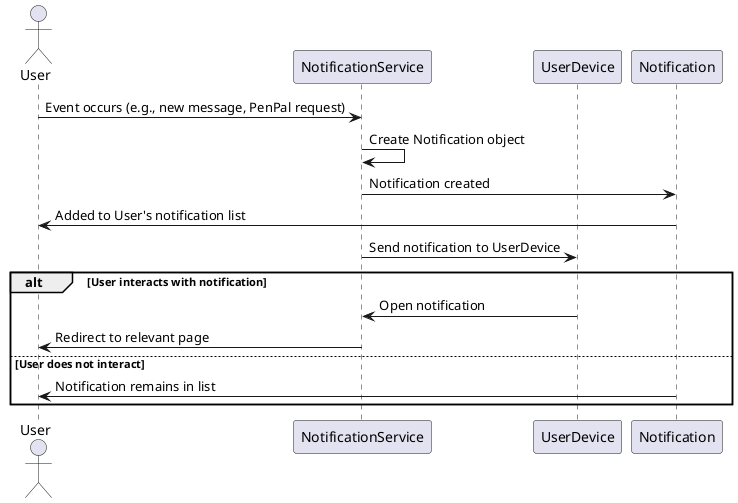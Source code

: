 @startuml
'https://plantuml.com/sequence-diagram

actor User
participant NotificationService
participant UserDevice
participant Notification

User -> NotificationService: Event occurs (e.g., new message, PenPal request)
NotificationService -> NotificationService: Create Notification object
NotificationService -> Notification: Notification created
Notification -> User: Added to User's notification list
NotificationService -> UserDevice: Send notification to UserDevice

alt User interacts with notification
    UserDevice -> NotificationService: Open notification
    NotificationService -> User: Redirect to relevant page
else User does not interact
    Notification -> User: Notification remains in list
end
@enduml